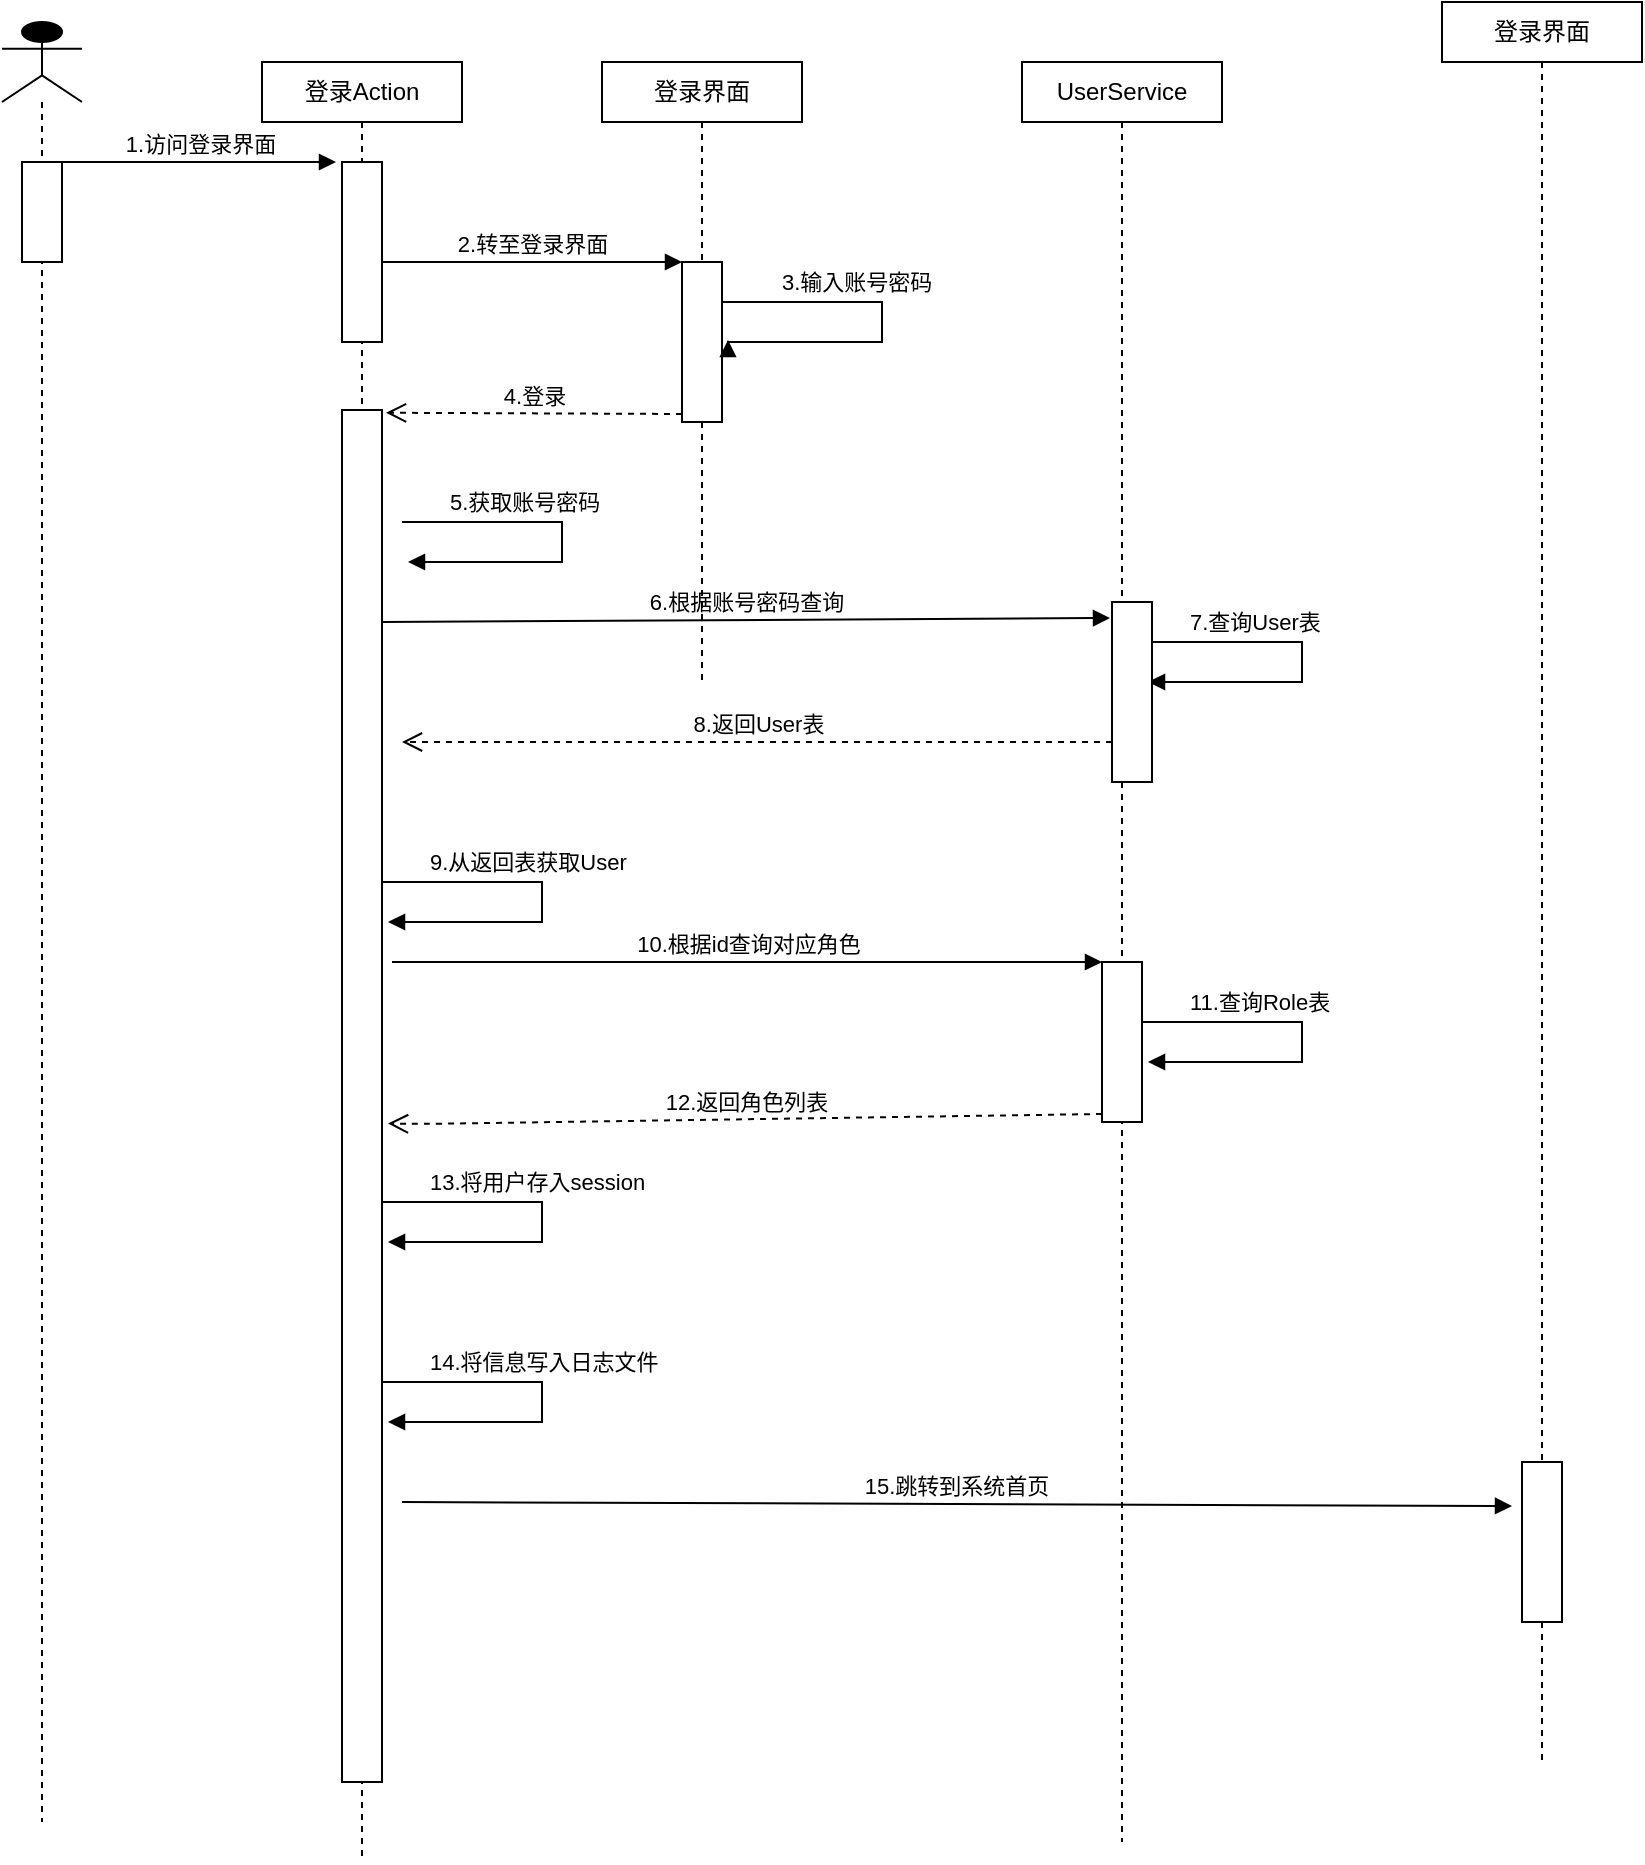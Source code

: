 <mxfile version="14.9.8" type="github"><diagram name="Page-1" id="13e1069c-82ec-6db2-03f1-153e76fe0fe0"><mxGraphModel dx="2066" dy="1154" grid="1" gridSize="10" guides="1" tooltips="1" connect="1" arrows="1" fold="1" page="1" pageScale="1" pageWidth="1100" pageHeight="850" background="none" math="0" shadow="0"><root><mxCell id="0"/><mxCell id="1" parent="0"/><mxCell id="V67h488wyW6hvviUl2gR-12" value="登录Action" style="shape=umlLifeline;perimeter=lifelinePerimeter;whiteSpace=wrap;html=1;container=1;collapsible=0;recursiveResize=0;outlineConnect=0;fillColor=#FFFFFF;size=30;" vertex="1" parent="1"><mxGeometry x="170" y="70" width="100" height="900" as="geometry"/></mxCell><mxCell id="V67h488wyW6hvviUl2gR-17" value="" style="html=1;points=[];perimeter=orthogonalPerimeter;strokeColor=#000000;fillColor=#FFFFFF;" vertex="1" parent="V67h488wyW6hvviUl2gR-12"><mxGeometry x="40" y="50" width="20" height="90" as="geometry"/></mxCell><mxCell id="V67h488wyW6hvviUl2gR-33" value="" style="html=1;points=[];perimeter=orthogonalPerimeter;strokeColor=#000000;fillColor=#FFFFFF;" vertex="1" parent="V67h488wyW6hvviUl2gR-12"><mxGeometry x="40" y="174" width="20" height="686" as="geometry"/></mxCell><mxCell id="V67h488wyW6hvviUl2gR-39" value="6.根据账号密码查询" style="html=1;verticalAlign=bottom;endArrow=block;entryX=-0.05;entryY=0.089;entryDx=0;entryDy=0;entryPerimeter=0;" edge="1" parent="V67h488wyW6hvviUl2gR-12" target="V67h488wyW6hvviUl2gR-36"><mxGeometry width="80" relative="1" as="geometry"><mxPoint x="60" y="280" as="sourcePoint"/><mxPoint x="140" y="280" as="targetPoint"/></mxGeometry></mxCell><mxCell id="V67h488wyW6hvviUl2gR-54" value="15.跳转到系统首页" style="html=1;verticalAlign=bottom;endArrow=block;entryX=-0.25;entryY=0.275;entryDx=0;entryDy=0;entryPerimeter=0;" edge="1" parent="V67h488wyW6hvviUl2gR-12" target="V67h488wyW6hvviUl2gR-53"><mxGeometry width="80" relative="1" as="geometry"><mxPoint x="70" y="720" as="sourcePoint"/><mxPoint x="150" y="720" as="targetPoint"/></mxGeometry></mxCell><mxCell id="V67h488wyW6hvviUl2gR-13" value="UserService" style="shape=umlLifeline;perimeter=lifelinePerimeter;whiteSpace=wrap;html=1;container=1;collapsible=0;recursiveResize=0;outlineConnect=0;fillColor=#FFFFFF;size=30;" vertex="1" parent="1"><mxGeometry x="550" y="70" width="100" height="890" as="geometry"/></mxCell><mxCell id="V67h488wyW6hvviUl2gR-47" value="" style="html=1;points=[];perimeter=orthogonalPerimeter;strokeColor=#000000;fillColor=#FFFFFF;" vertex="1" parent="V67h488wyW6hvviUl2gR-13"><mxGeometry x="40" y="450" width="20" height="80" as="geometry"/></mxCell><mxCell id="V67h488wyW6hvviUl2gR-14" value="登录界面" style="shape=umlLifeline;perimeter=lifelinePerimeter;whiteSpace=wrap;html=1;container=1;collapsible=0;recursiveResize=0;outlineConnect=0;fillColor=#FFFFFF;size=30;" vertex="1" parent="1"><mxGeometry x="340" y="70" width="100" height="310" as="geometry"/></mxCell><mxCell id="V67h488wyW6hvviUl2gR-26" value="" style="html=1;points=[];perimeter=orthogonalPerimeter;strokeColor=#000000;fillColor=#FFFFFF;" vertex="1" parent="V67h488wyW6hvviUl2gR-14"><mxGeometry x="40" y="100" width="20" height="80" as="geometry"/></mxCell><mxCell id="V67h488wyW6hvviUl2gR-15" value="登录界面" style="shape=umlLifeline;perimeter=lifelinePerimeter;whiteSpace=wrap;html=1;container=1;collapsible=0;recursiveResize=0;outlineConnect=0;fillColor=#FFFFFF;size=30;" vertex="1" parent="1"><mxGeometry x="760" y="40" width="100" height="880" as="geometry"/></mxCell><mxCell id="V67h488wyW6hvviUl2gR-53" value="" style="html=1;points=[];perimeter=orthogonalPerimeter;strokeColor=#000000;fillColor=#FFFFFF;" vertex="1" parent="V67h488wyW6hvviUl2gR-15"><mxGeometry x="40" y="730" width="20" height="80" as="geometry"/></mxCell><mxCell id="V67h488wyW6hvviUl2gR-16" value="" style="shape=umlLifeline;participant=umlActor;perimeter=lifelinePerimeter;whiteSpace=wrap;html=1;container=1;collapsible=0;recursiveResize=0;verticalAlign=top;spacingTop=36;outlineConnect=0;strokeColor=#000000;fillColor=#000000;" vertex="1" parent="1"><mxGeometry x="40" y="50" width="40" height="900" as="geometry"/></mxCell><mxCell id="V67h488wyW6hvviUl2gR-18" value="" style="html=1;points=[];perimeter=orthogonalPerimeter;strokeColor=#000000;fillColor=#FFFFFF;" vertex="1" parent="1"><mxGeometry x="50" y="120" width="20" height="50" as="geometry"/></mxCell><mxCell id="V67h488wyW6hvviUl2gR-20" value="1.访问登录界面" style="html=1;verticalAlign=bottom;endArrow=block;" edge="1" parent="1" source="V67h488wyW6hvviUl2gR-18"><mxGeometry width="80" relative="1" as="geometry"><mxPoint x="120" y="170" as="sourcePoint"/><mxPoint x="207" y="120" as="targetPoint"/><Array as="points"><mxPoint x="130" y="120"/></Array></mxGeometry></mxCell><mxCell id="V67h488wyW6hvviUl2gR-27" value="2.转至登录界面" style="html=1;verticalAlign=bottom;endArrow=block;entryX=0;entryY=0;" edge="1" target="V67h488wyW6hvviUl2gR-26" parent="1" source="V67h488wyW6hvviUl2gR-17"><mxGeometry relative="1" as="geometry"><mxPoint x="310" y="170" as="sourcePoint"/></mxGeometry></mxCell><mxCell id="V67h488wyW6hvviUl2gR-32" value="3.输入账号密码" style="edgeStyle=orthogonalEdgeStyle;html=1;align=left;spacingLeft=2;endArrow=block;rounded=0;" edge="1" parent="1"><mxGeometry x="-0.708" y="10" relative="1" as="geometry"><mxPoint x="400" y="190" as="sourcePoint"/><Array as="points"><mxPoint x="480" y="190"/><mxPoint x="480" y="210"/></Array><mxPoint x="403" y="209" as="targetPoint"/><mxPoint as="offset"/></mxGeometry></mxCell><mxCell id="V67h488wyW6hvviUl2gR-28" value="4.登录" style="html=1;verticalAlign=bottom;endArrow=open;dashed=1;endSize=8;exitX=0;exitY=0.95;entryX=1.1;entryY=0.002;entryDx=0;entryDy=0;entryPerimeter=0;" edge="1" source="V67h488wyW6hvviUl2gR-26" parent="1" target="V67h488wyW6hvviUl2gR-33"><mxGeometry relative="1" as="geometry"><mxPoint x="310" y="246" as="targetPoint"/></mxGeometry></mxCell><mxCell id="V67h488wyW6hvviUl2gR-35" value="7.查询User表" style="edgeStyle=orthogonalEdgeStyle;html=1;align=left;spacingLeft=2;endArrow=block;rounded=0;entryX=1.15;entryY=0.488;entryDx=0;entryDy=0;entryPerimeter=0;" edge="1" parent="1"><mxGeometry x="-0.774" y="10" relative="1" as="geometry"><mxPoint x="610" y="360" as="sourcePoint"/><Array as="points"><mxPoint x="690" y="360"/><mxPoint x="690" y="380"/></Array><mxPoint x="613" y="379.04" as="targetPoint"/><mxPoint as="offset"/></mxGeometry></mxCell><mxCell id="V67h488wyW6hvviUl2gR-36" value="" style="html=1;points=[];perimeter=orthogonalPerimeter;strokeColor=#000000;fillColor=#FFFFFF;" vertex="1" parent="1"><mxGeometry x="595" y="340" width="20" height="90" as="geometry"/></mxCell><mxCell id="V67h488wyW6hvviUl2gR-44" value="5.获取账号密码" style="edgeStyle=orthogonalEdgeStyle;html=1;align=left;spacingLeft=2;endArrow=block;rounded=0;entryX=1.15;entryY=0.488;entryDx=0;entryDy=0;entryPerimeter=0;" edge="1" parent="1"><mxGeometry x="-0.774" y="10" relative="1" as="geometry"><mxPoint x="240" y="300" as="sourcePoint"/><Array as="points"><mxPoint x="320" y="300"/><mxPoint x="320" y="320"/></Array><mxPoint x="243" y="319.04" as="targetPoint"/><mxPoint as="offset"/></mxGeometry></mxCell><mxCell id="V67h488wyW6hvviUl2gR-45" value="8.返回User表" style="html=1;verticalAlign=bottom;endArrow=open;dashed=1;endSize=8;" edge="1" parent="1"><mxGeometry relative="1" as="geometry"><mxPoint x="595" y="410" as="sourcePoint"/><mxPoint x="240" y="410" as="targetPoint"/></mxGeometry></mxCell><mxCell id="V67h488wyW6hvviUl2gR-46" value="9.从返回表获取User" style="edgeStyle=orthogonalEdgeStyle;html=1;align=left;spacingLeft=2;endArrow=block;rounded=0;entryX=1.15;entryY=0.488;entryDx=0;entryDy=0;entryPerimeter=0;" edge="1" parent="1"><mxGeometry x="-0.774" y="10" relative="1" as="geometry"><mxPoint x="230" y="480" as="sourcePoint"/><Array as="points"><mxPoint x="310" y="480"/><mxPoint x="310" y="500"/></Array><mxPoint x="233" y="499.04" as="targetPoint"/><mxPoint as="offset"/></mxGeometry></mxCell><mxCell id="V67h488wyW6hvviUl2gR-48" value="10.根据id查询对应角色" style="html=1;verticalAlign=bottom;endArrow=block;entryX=0;entryY=0;" edge="1" target="V67h488wyW6hvviUl2gR-47" parent="1"><mxGeometry relative="1" as="geometry"><mxPoint x="235" y="520" as="sourcePoint"/></mxGeometry></mxCell><mxCell id="V67h488wyW6hvviUl2gR-49" value="12.返回角色列表" style="html=1;verticalAlign=bottom;endArrow=open;dashed=1;endSize=8;exitX=0;exitY=0.95;entryX=1.15;entryY=0.52;entryDx=0;entryDy=0;entryPerimeter=0;" edge="1" source="V67h488wyW6hvviUl2gR-47" parent="1" target="V67h488wyW6hvviUl2gR-33"><mxGeometry relative="1" as="geometry"><mxPoint x="240" y="600" as="targetPoint"/><Array as="points"><mxPoint x="250" y="601"/></Array></mxGeometry></mxCell><mxCell id="V67h488wyW6hvviUl2gR-50" value="11.查询Role表" style="edgeStyle=orthogonalEdgeStyle;html=1;align=left;spacingLeft=2;endArrow=block;rounded=0;entryX=1.15;entryY=0.488;entryDx=0;entryDy=0;entryPerimeter=0;" edge="1" parent="1"><mxGeometry x="-0.774" y="10" relative="1" as="geometry"><mxPoint x="610" y="550" as="sourcePoint"/><Array as="points"><mxPoint x="690" y="550"/><mxPoint x="690" y="570"/></Array><mxPoint x="613" y="569.04" as="targetPoint"/><mxPoint as="offset"/></mxGeometry></mxCell><mxCell id="V67h488wyW6hvviUl2gR-51" value="13.将用户存入session" style="edgeStyle=orthogonalEdgeStyle;html=1;align=left;spacingLeft=2;endArrow=block;rounded=0;entryX=1.15;entryY=0.488;entryDx=0;entryDy=0;entryPerimeter=0;" edge="1" parent="1"><mxGeometry x="-0.774" y="10" relative="1" as="geometry"><mxPoint x="230" y="640" as="sourcePoint"/><Array as="points"><mxPoint x="310" y="640"/><mxPoint x="310" y="660"/></Array><mxPoint x="233" y="659.04" as="targetPoint"/><mxPoint as="offset"/></mxGeometry></mxCell><mxCell id="V67h488wyW6hvviUl2gR-52" value="14.将信息写入日志文件" style="edgeStyle=orthogonalEdgeStyle;html=1;align=left;spacingLeft=2;endArrow=block;rounded=0;entryX=1.15;entryY=0.488;entryDx=0;entryDy=0;entryPerimeter=0;" edge="1" parent="1"><mxGeometry x="-0.774" y="10" relative="1" as="geometry"><mxPoint x="230" y="730" as="sourcePoint"/><Array as="points"><mxPoint x="310" y="730"/><mxPoint x="310" y="750"/></Array><mxPoint x="233" y="749.04" as="targetPoint"/><mxPoint as="offset"/></mxGeometry></mxCell></root></mxGraphModel></diagram></mxfile>